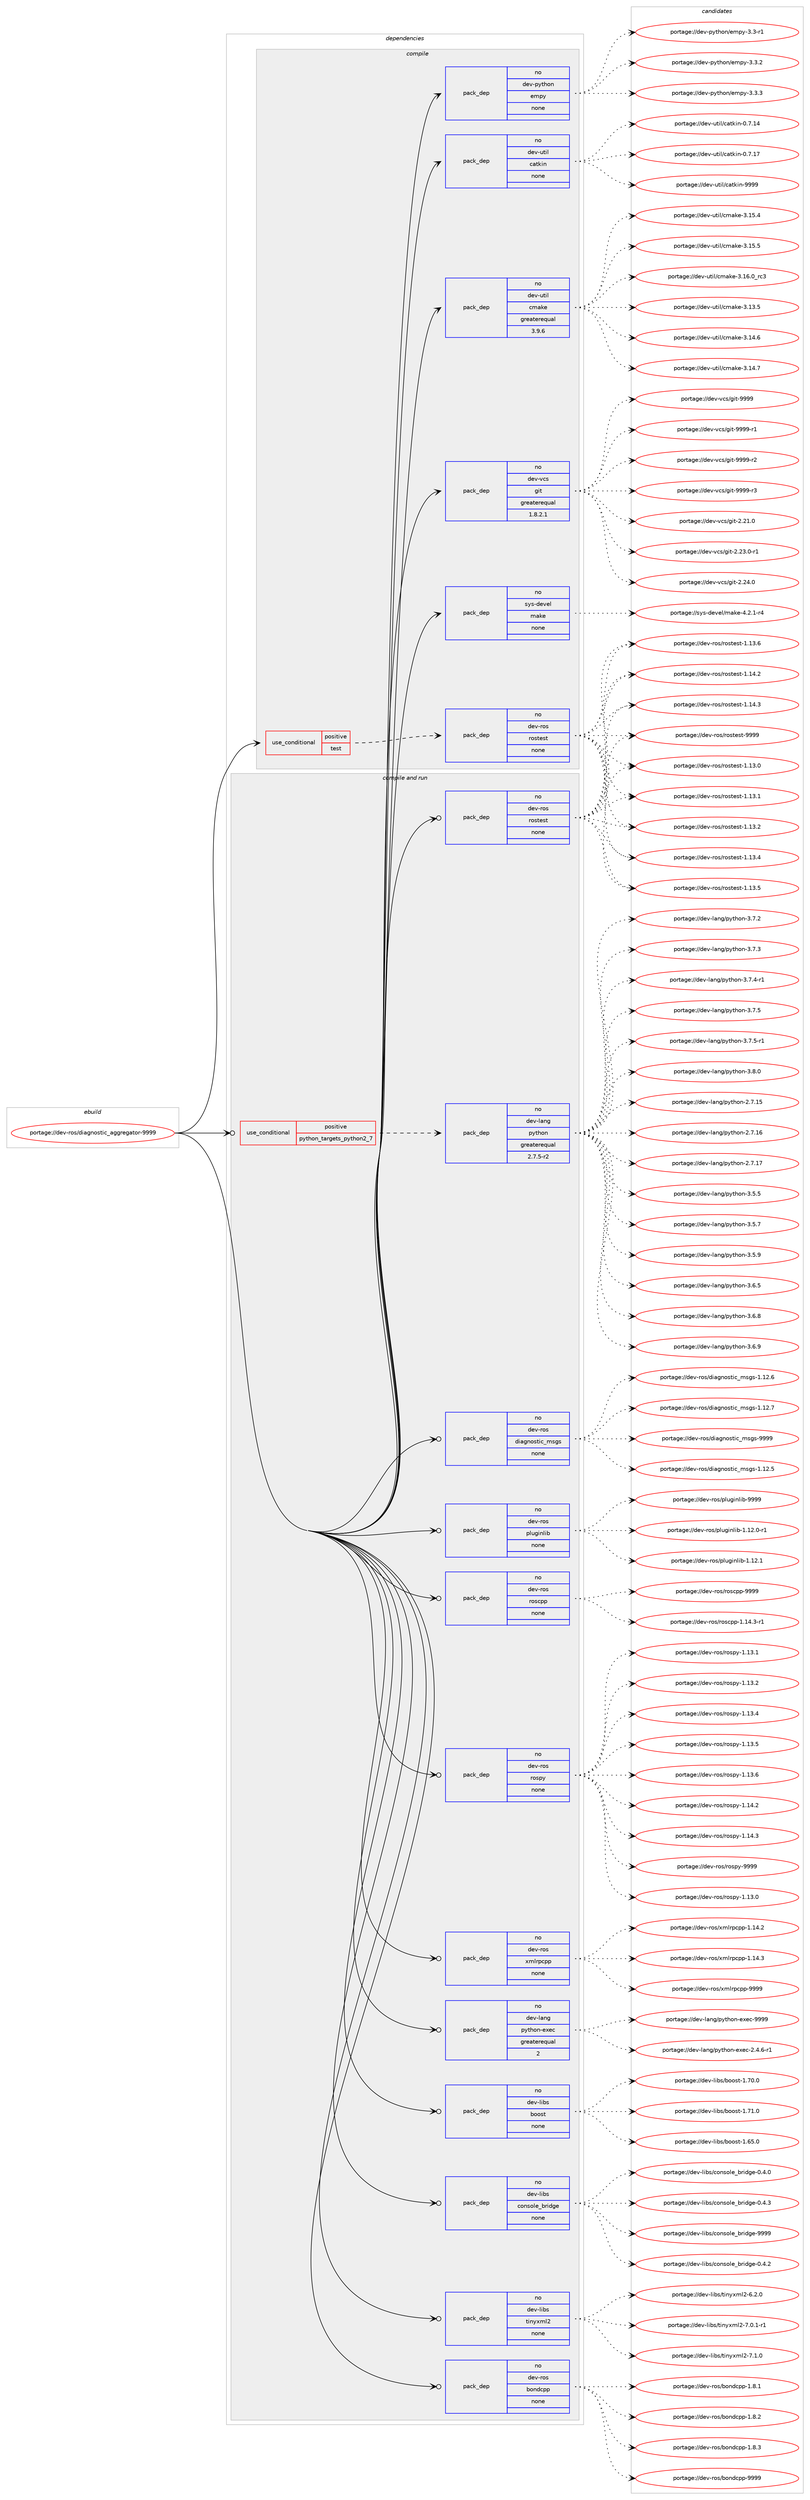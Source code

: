 digraph prolog {

# *************
# Graph options
# *************

newrank=true;
concentrate=true;
compound=true;
graph [rankdir=LR,fontname=Helvetica,fontsize=10,ranksep=1.5];#, ranksep=2.5, nodesep=0.2];
edge  [arrowhead=vee];
node  [fontname=Helvetica,fontsize=10];

# **********
# The ebuild
# **********

subgraph cluster_leftcol {
color=gray;
rank=same;
label=<<i>ebuild</i>>;
id [label="portage://dev-ros/diagnostic_aggregator-9999", color=red, width=4, href="../dev-ros/diagnostic_aggregator-9999.svg"];
}

# ****************
# The dependencies
# ****************

subgraph cluster_midcol {
color=gray;
label=<<i>dependencies</i>>;
subgraph cluster_compile {
fillcolor="#eeeeee";
style=filled;
label=<<i>compile</i>>;
subgraph cond42351 {
dependency185872 [label=<<TABLE BORDER="0" CELLBORDER="1" CELLSPACING="0" CELLPADDING="4"><TR><TD ROWSPAN="3" CELLPADDING="10">use_conditional</TD></TR><TR><TD>positive</TD></TR><TR><TD>test</TD></TR></TABLE>>, shape=none, color=red];
subgraph pack140095 {
dependency185873 [label=<<TABLE BORDER="0" CELLBORDER="1" CELLSPACING="0" CELLPADDING="4" WIDTH="220"><TR><TD ROWSPAN="6" CELLPADDING="30">pack_dep</TD></TR><TR><TD WIDTH="110">no</TD></TR><TR><TD>dev-ros</TD></TR><TR><TD>rostest</TD></TR><TR><TD>none</TD></TR><TR><TD></TD></TR></TABLE>>, shape=none, color=blue];
}
dependency185872:e -> dependency185873:w [weight=20,style="dashed",arrowhead="vee"];
}
id:e -> dependency185872:w [weight=20,style="solid",arrowhead="vee"];
subgraph pack140096 {
dependency185874 [label=<<TABLE BORDER="0" CELLBORDER="1" CELLSPACING="0" CELLPADDING="4" WIDTH="220"><TR><TD ROWSPAN="6" CELLPADDING="30">pack_dep</TD></TR><TR><TD WIDTH="110">no</TD></TR><TR><TD>dev-python</TD></TR><TR><TD>empy</TD></TR><TR><TD>none</TD></TR><TR><TD></TD></TR></TABLE>>, shape=none, color=blue];
}
id:e -> dependency185874:w [weight=20,style="solid",arrowhead="vee"];
subgraph pack140097 {
dependency185875 [label=<<TABLE BORDER="0" CELLBORDER="1" CELLSPACING="0" CELLPADDING="4" WIDTH="220"><TR><TD ROWSPAN="6" CELLPADDING="30">pack_dep</TD></TR><TR><TD WIDTH="110">no</TD></TR><TR><TD>dev-util</TD></TR><TR><TD>catkin</TD></TR><TR><TD>none</TD></TR><TR><TD></TD></TR></TABLE>>, shape=none, color=blue];
}
id:e -> dependency185875:w [weight=20,style="solid",arrowhead="vee"];
subgraph pack140098 {
dependency185876 [label=<<TABLE BORDER="0" CELLBORDER="1" CELLSPACING="0" CELLPADDING="4" WIDTH="220"><TR><TD ROWSPAN="6" CELLPADDING="30">pack_dep</TD></TR><TR><TD WIDTH="110">no</TD></TR><TR><TD>dev-util</TD></TR><TR><TD>cmake</TD></TR><TR><TD>greaterequal</TD></TR><TR><TD>3.9.6</TD></TR></TABLE>>, shape=none, color=blue];
}
id:e -> dependency185876:w [weight=20,style="solid",arrowhead="vee"];
subgraph pack140099 {
dependency185877 [label=<<TABLE BORDER="0" CELLBORDER="1" CELLSPACING="0" CELLPADDING="4" WIDTH="220"><TR><TD ROWSPAN="6" CELLPADDING="30">pack_dep</TD></TR><TR><TD WIDTH="110">no</TD></TR><TR><TD>dev-vcs</TD></TR><TR><TD>git</TD></TR><TR><TD>greaterequal</TD></TR><TR><TD>1.8.2.1</TD></TR></TABLE>>, shape=none, color=blue];
}
id:e -> dependency185877:w [weight=20,style="solid",arrowhead="vee"];
subgraph pack140100 {
dependency185878 [label=<<TABLE BORDER="0" CELLBORDER="1" CELLSPACING="0" CELLPADDING="4" WIDTH="220"><TR><TD ROWSPAN="6" CELLPADDING="30">pack_dep</TD></TR><TR><TD WIDTH="110">no</TD></TR><TR><TD>sys-devel</TD></TR><TR><TD>make</TD></TR><TR><TD>none</TD></TR><TR><TD></TD></TR></TABLE>>, shape=none, color=blue];
}
id:e -> dependency185878:w [weight=20,style="solid",arrowhead="vee"];
}
subgraph cluster_compileandrun {
fillcolor="#eeeeee";
style=filled;
label=<<i>compile and run</i>>;
subgraph cond42352 {
dependency185879 [label=<<TABLE BORDER="0" CELLBORDER="1" CELLSPACING="0" CELLPADDING="4"><TR><TD ROWSPAN="3" CELLPADDING="10">use_conditional</TD></TR><TR><TD>positive</TD></TR><TR><TD>python_targets_python2_7</TD></TR></TABLE>>, shape=none, color=red];
subgraph pack140101 {
dependency185880 [label=<<TABLE BORDER="0" CELLBORDER="1" CELLSPACING="0" CELLPADDING="4" WIDTH="220"><TR><TD ROWSPAN="6" CELLPADDING="30">pack_dep</TD></TR><TR><TD WIDTH="110">no</TD></TR><TR><TD>dev-lang</TD></TR><TR><TD>python</TD></TR><TR><TD>greaterequal</TD></TR><TR><TD>2.7.5-r2</TD></TR></TABLE>>, shape=none, color=blue];
}
dependency185879:e -> dependency185880:w [weight=20,style="dashed",arrowhead="vee"];
}
id:e -> dependency185879:w [weight=20,style="solid",arrowhead="odotvee"];
subgraph pack140102 {
dependency185881 [label=<<TABLE BORDER="0" CELLBORDER="1" CELLSPACING="0" CELLPADDING="4" WIDTH="220"><TR><TD ROWSPAN="6" CELLPADDING="30">pack_dep</TD></TR><TR><TD WIDTH="110">no</TD></TR><TR><TD>dev-lang</TD></TR><TR><TD>python-exec</TD></TR><TR><TD>greaterequal</TD></TR><TR><TD>2</TD></TR></TABLE>>, shape=none, color=blue];
}
id:e -> dependency185881:w [weight=20,style="solid",arrowhead="odotvee"];
subgraph pack140103 {
dependency185882 [label=<<TABLE BORDER="0" CELLBORDER="1" CELLSPACING="0" CELLPADDING="4" WIDTH="220"><TR><TD ROWSPAN="6" CELLPADDING="30">pack_dep</TD></TR><TR><TD WIDTH="110">no</TD></TR><TR><TD>dev-libs</TD></TR><TR><TD>boost</TD></TR><TR><TD>none</TD></TR><TR><TD></TD></TR></TABLE>>, shape=none, color=blue];
}
id:e -> dependency185882:w [weight=20,style="solid",arrowhead="odotvee"];
subgraph pack140104 {
dependency185883 [label=<<TABLE BORDER="0" CELLBORDER="1" CELLSPACING="0" CELLPADDING="4" WIDTH="220"><TR><TD ROWSPAN="6" CELLPADDING="30">pack_dep</TD></TR><TR><TD WIDTH="110">no</TD></TR><TR><TD>dev-libs</TD></TR><TR><TD>console_bridge</TD></TR><TR><TD>none</TD></TR><TR><TD></TD></TR></TABLE>>, shape=none, color=blue];
}
id:e -> dependency185883:w [weight=20,style="solid",arrowhead="odotvee"];
subgraph pack140105 {
dependency185884 [label=<<TABLE BORDER="0" CELLBORDER="1" CELLSPACING="0" CELLPADDING="4" WIDTH="220"><TR><TD ROWSPAN="6" CELLPADDING="30">pack_dep</TD></TR><TR><TD WIDTH="110">no</TD></TR><TR><TD>dev-libs</TD></TR><TR><TD>tinyxml2</TD></TR><TR><TD>none</TD></TR><TR><TD></TD></TR></TABLE>>, shape=none, color=blue];
}
id:e -> dependency185884:w [weight=20,style="solid",arrowhead="odotvee"];
subgraph pack140106 {
dependency185885 [label=<<TABLE BORDER="0" CELLBORDER="1" CELLSPACING="0" CELLPADDING="4" WIDTH="220"><TR><TD ROWSPAN="6" CELLPADDING="30">pack_dep</TD></TR><TR><TD WIDTH="110">no</TD></TR><TR><TD>dev-ros</TD></TR><TR><TD>bondcpp</TD></TR><TR><TD>none</TD></TR><TR><TD></TD></TR></TABLE>>, shape=none, color=blue];
}
id:e -> dependency185885:w [weight=20,style="solid",arrowhead="odotvee"];
subgraph pack140107 {
dependency185886 [label=<<TABLE BORDER="0" CELLBORDER="1" CELLSPACING="0" CELLPADDING="4" WIDTH="220"><TR><TD ROWSPAN="6" CELLPADDING="30">pack_dep</TD></TR><TR><TD WIDTH="110">no</TD></TR><TR><TD>dev-ros</TD></TR><TR><TD>diagnostic_msgs</TD></TR><TR><TD>none</TD></TR><TR><TD></TD></TR></TABLE>>, shape=none, color=blue];
}
id:e -> dependency185886:w [weight=20,style="solid",arrowhead="odotvee"];
subgraph pack140108 {
dependency185887 [label=<<TABLE BORDER="0" CELLBORDER="1" CELLSPACING="0" CELLPADDING="4" WIDTH="220"><TR><TD ROWSPAN="6" CELLPADDING="30">pack_dep</TD></TR><TR><TD WIDTH="110">no</TD></TR><TR><TD>dev-ros</TD></TR><TR><TD>pluginlib</TD></TR><TR><TD>none</TD></TR><TR><TD></TD></TR></TABLE>>, shape=none, color=blue];
}
id:e -> dependency185887:w [weight=20,style="solid",arrowhead="odotvee"];
subgraph pack140109 {
dependency185888 [label=<<TABLE BORDER="0" CELLBORDER="1" CELLSPACING="0" CELLPADDING="4" WIDTH="220"><TR><TD ROWSPAN="6" CELLPADDING="30">pack_dep</TD></TR><TR><TD WIDTH="110">no</TD></TR><TR><TD>dev-ros</TD></TR><TR><TD>roscpp</TD></TR><TR><TD>none</TD></TR><TR><TD></TD></TR></TABLE>>, shape=none, color=blue];
}
id:e -> dependency185888:w [weight=20,style="solid",arrowhead="odotvee"];
subgraph pack140110 {
dependency185889 [label=<<TABLE BORDER="0" CELLBORDER="1" CELLSPACING="0" CELLPADDING="4" WIDTH="220"><TR><TD ROWSPAN="6" CELLPADDING="30">pack_dep</TD></TR><TR><TD WIDTH="110">no</TD></TR><TR><TD>dev-ros</TD></TR><TR><TD>rospy</TD></TR><TR><TD>none</TD></TR><TR><TD></TD></TR></TABLE>>, shape=none, color=blue];
}
id:e -> dependency185889:w [weight=20,style="solid",arrowhead="odotvee"];
subgraph pack140111 {
dependency185890 [label=<<TABLE BORDER="0" CELLBORDER="1" CELLSPACING="0" CELLPADDING="4" WIDTH="220"><TR><TD ROWSPAN="6" CELLPADDING="30">pack_dep</TD></TR><TR><TD WIDTH="110">no</TD></TR><TR><TD>dev-ros</TD></TR><TR><TD>rostest</TD></TR><TR><TD>none</TD></TR><TR><TD></TD></TR></TABLE>>, shape=none, color=blue];
}
id:e -> dependency185890:w [weight=20,style="solid",arrowhead="odotvee"];
subgraph pack140112 {
dependency185891 [label=<<TABLE BORDER="0" CELLBORDER="1" CELLSPACING="0" CELLPADDING="4" WIDTH="220"><TR><TD ROWSPAN="6" CELLPADDING="30">pack_dep</TD></TR><TR><TD WIDTH="110">no</TD></TR><TR><TD>dev-ros</TD></TR><TR><TD>xmlrpcpp</TD></TR><TR><TD>none</TD></TR><TR><TD></TD></TR></TABLE>>, shape=none, color=blue];
}
id:e -> dependency185891:w [weight=20,style="solid",arrowhead="odotvee"];
}
subgraph cluster_run {
fillcolor="#eeeeee";
style=filled;
label=<<i>run</i>>;
}
}

# **************
# The candidates
# **************

subgraph cluster_choices {
rank=same;
color=gray;
label=<<i>candidates</i>>;

subgraph choice140095 {
color=black;
nodesep=1;
choiceportage100101118451141111154711411111511610111511645494649514648 [label="portage://dev-ros/rostest-1.13.0", color=red, width=4,href="../dev-ros/rostest-1.13.0.svg"];
choiceportage100101118451141111154711411111511610111511645494649514649 [label="portage://dev-ros/rostest-1.13.1", color=red, width=4,href="../dev-ros/rostest-1.13.1.svg"];
choiceportage100101118451141111154711411111511610111511645494649514650 [label="portage://dev-ros/rostest-1.13.2", color=red, width=4,href="../dev-ros/rostest-1.13.2.svg"];
choiceportage100101118451141111154711411111511610111511645494649514652 [label="portage://dev-ros/rostest-1.13.4", color=red, width=4,href="../dev-ros/rostest-1.13.4.svg"];
choiceportage100101118451141111154711411111511610111511645494649514653 [label="portage://dev-ros/rostest-1.13.5", color=red, width=4,href="../dev-ros/rostest-1.13.5.svg"];
choiceportage100101118451141111154711411111511610111511645494649514654 [label="portage://dev-ros/rostest-1.13.6", color=red, width=4,href="../dev-ros/rostest-1.13.6.svg"];
choiceportage100101118451141111154711411111511610111511645494649524650 [label="portage://dev-ros/rostest-1.14.2", color=red, width=4,href="../dev-ros/rostest-1.14.2.svg"];
choiceportage100101118451141111154711411111511610111511645494649524651 [label="portage://dev-ros/rostest-1.14.3", color=red, width=4,href="../dev-ros/rostest-1.14.3.svg"];
choiceportage10010111845114111115471141111151161011151164557575757 [label="portage://dev-ros/rostest-9999", color=red, width=4,href="../dev-ros/rostest-9999.svg"];
dependency185873:e -> choiceportage100101118451141111154711411111511610111511645494649514648:w [style=dotted,weight="100"];
dependency185873:e -> choiceportage100101118451141111154711411111511610111511645494649514649:w [style=dotted,weight="100"];
dependency185873:e -> choiceportage100101118451141111154711411111511610111511645494649514650:w [style=dotted,weight="100"];
dependency185873:e -> choiceportage100101118451141111154711411111511610111511645494649514652:w [style=dotted,weight="100"];
dependency185873:e -> choiceportage100101118451141111154711411111511610111511645494649514653:w [style=dotted,weight="100"];
dependency185873:e -> choiceportage100101118451141111154711411111511610111511645494649514654:w [style=dotted,weight="100"];
dependency185873:e -> choiceportage100101118451141111154711411111511610111511645494649524650:w [style=dotted,weight="100"];
dependency185873:e -> choiceportage100101118451141111154711411111511610111511645494649524651:w [style=dotted,weight="100"];
dependency185873:e -> choiceportage10010111845114111115471141111151161011151164557575757:w [style=dotted,weight="100"];
}
subgraph choice140096 {
color=black;
nodesep=1;
choiceportage1001011184511212111610411111047101109112121455146514511449 [label="portage://dev-python/empy-3.3-r1", color=red, width=4,href="../dev-python/empy-3.3-r1.svg"];
choiceportage1001011184511212111610411111047101109112121455146514650 [label="portage://dev-python/empy-3.3.2", color=red, width=4,href="../dev-python/empy-3.3.2.svg"];
choiceportage1001011184511212111610411111047101109112121455146514651 [label="portage://dev-python/empy-3.3.3", color=red, width=4,href="../dev-python/empy-3.3.3.svg"];
dependency185874:e -> choiceportage1001011184511212111610411111047101109112121455146514511449:w [style=dotted,weight="100"];
dependency185874:e -> choiceportage1001011184511212111610411111047101109112121455146514650:w [style=dotted,weight="100"];
dependency185874:e -> choiceportage1001011184511212111610411111047101109112121455146514651:w [style=dotted,weight="100"];
}
subgraph choice140097 {
color=black;
nodesep=1;
choiceportage1001011184511711610510847999711610710511045484655464952 [label="portage://dev-util/catkin-0.7.14", color=red, width=4,href="../dev-util/catkin-0.7.14.svg"];
choiceportage1001011184511711610510847999711610710511045484655464955 [label="portage://dev-util/catkin-0.7.17", color=red, width=4,href="../dev-util/catkin-0.7.17.svg"];
choiceportage100101118451171161051084799971161071051104557575757 [label="portage://dev-util/catkin-9999", color=red, width=4,href="../dev-util/catkin-9999.svg"];
dependency185875:e -> choiceportage1001011184511711610510847999711610710511045484655464952:w [style=dotted,weight="100"];
dependency185875:e -> choiceportage1001011184511711610510847999711610710511045484655464955:w [style=dotted,weight="100"];
dependency185875:e -> choiceportage100101118451171161051084799971161071051104557575757:w [style=dotted,weight="100"];
}
subgraph choice140098 {
color=black;
nodesep=1;
choiceportage1001011184511711610510847991099710710145514649514653 [label="portage://dev-util/cmake-3.13.5", color=red, width=4,href="../dev-util/cmake-3.13.5.svg"];
choiceportage1001011184511711610510847991099710710145514649524654 [label="portage://dev-util/cmake-3.14.6", color=red, width=4,href="../dev-util/cmake-3.14.6.svg"];
choiceportage1001011184511711610510847991099710710145514649524655 [label="portage://dev-util/cmake-3.14.7", color=red, width=4,href="../dev-util/cmake-3.14.7.svg"];
choiceportage1001011184511711610510847991099710710145514649534652 [label="portage://dev-util/cmake-3.15.4", color=red, width=4,href="../dev-util/cmake-3.15.4.svg"];
choiceportage1001011184511711610510847991099710710145514649534653 [label="portage://dev-util/cmake-3.15.5", color=red, width=4,href="../dev-util/cmake-3.15.5.svg"];
choiceportage1001011184511711610510847991099710710145514649544648951149951 [label="portage://dev-util/cmake-3.16.0_rc3", color=red, width=4,href="../dev-util/cmake-3.16.0_rc3.svg"];
dependency185876:e -> choiceportage1001011184511711610510847991099710710145514649514653:w [style=dotted,weight="100"];
dependency185876:e -> choiceportage1001011184511711610510847991099710710145514649524654:w [style=dotted,weight="100"];
dependency185876:e -> choiceportage1001011184511711610510847991099710710145514649524655:w [style=dotted,weight="100"];
dependency185876:e -> choiceportage1001011184511711610510847991099710710145514649534652:w [style=dotted,weight="100"];
dependency185876:e -> choiceportage1001011184511711610510847991099710710145514649534653:w [style=dotted,weight="100"];
dependency185876:e -> choiceportage1001011184511711610510847991099710710145514649544648951149951:w [style=dotted,weight="100"];
}
subgraph choice140099 {
color=black;
nodesep=1;
choiceportage10010111845118991154710310511645504650494648 [label="portage://dev-vcs/git-2.21.0", color=red, width=4,href="../dev-vcs/git-2.21.0.svg"];
choiceportage100101118451189911547103105116455046505146484511449 [label="portage://dev-vcs/git-2.23.0-r1", color=red, width=4,href="../dev-vcs/git-2.23.0-r1.svg"];
choiceportage10010111845118991154710310511645504650524648 [label="portage://dev-vcs/git-2.24.0", color=red, width=4,href="../dev-vcs/git-2.24.0.svg"];
choiceportage1001011184511899115471031051164557575757 [label="portage://dev-vcs/git-9999", color=red, width=4,href="../dev-vcs/git-9999.svg"];
choiceportage10010111845118991154710310511645575757574511449 [label="portage://dev-vcs/git-9999-r1", color=red, width=4,href="../dev-vcs/git-9999-r1.svg"];
choiceportage10010111845118991154710310511645575757574511450 [label="portage://dev-vcs/git-9999-r2", color=red, width=4,href="../dev-vcs/git-9999-r2.svg"];
choiceportage10010111845118991154710310511645575757574511451 [label="portage://dev-vcs/git-9999-r3", color=red, width=4,href="../dev-vcs/git-9999-r3.svg"];
dependency185877:e -> choiceportage10010111845118991154710310511645504650494648:w [style=dotted,weight="100"];
dependency185877:e -> choiceportage100101118451189911547103105116455046505146484511449:w [style=dotted,weight="100"];
dependency185877:e -> choiceportage10010111845118991154710310511645504650524648:w [style=dotted,weight="100"];
dependency185877:e -> choiceportage1001011184511899115471031051164557575757:w [style=dotted,weight="100"];
dependency185877:e -> choiceportage10010111845118991154710310511645575757574511449:w [style=dotted,weight="100"];
dependency185877:e -> choiceportage10010111845118991154710310511645575757574511450:w [style=dotted,weight="100"];
dependency185877:e -> choiceportage10010111845118991154710310511645575757574511451:w [style=dotted,weight="100"];
}
subgraph choice140100 {
color=black;
nodesep=1;
choiceportage1151211154510010111810110847109971071014552465046494511452 [label="portage://sys-devel/make-4.2.1-r4", color=red, width=4,href="../sys-devel/make-4.2.1-r4.svg"];
dependency185878:e -> choiceportage1151211154510010111810110847109971071014552465046494511452:w [style=dotted,weight="100"];
}
subgraph choice140101 {
color=black;
nodesep=1;
choiceportage10010111845108971101034711212111610411111045504655464953 [label="portage://dev-lang/python-2.7.15", color=red, width=4,href="../dev-lang/python-2.7.15.svg"];
choiceportage10010111845108971101034711212111610411111045504655464954 [label="portage://dev-lang/python-2.7.16", color=red, width=4,href="../dev-lang/python-2.7.16.svg"];
choiceportage10010111845108971101034711212111610411111045504655464955 [label="portage://dev-lang/python-2.7.17", color=red, width=4,href="../dev-lang/python-2.7.17.svg"];
choiceportage100101118451089711010347112121116104111110455146534653 [label="portage://dev-lang/python-3.5.5", color=red, width=4,href="../dev-lang/python-3.5.5.svg"];
choiceportage100101118451089711010347112121116104111110455146534655 [label="portage://dev-lang/python-3.5.7", color=red, width=4,href="../dev-lang/python-3.5.7.svg"];
choiceportage100101118451089711010347112121116104111110455146534657 [label="portage://dev-lang/python-3.5.9", color=red, width=4,href="../dev-lang/python-3.5.9.svg"];
choiceportage100101118451089711010347112121116104111110455146544653 [label="portage://dev-lang/python-3.6.5", color=red, width=4,href="../dev-lang/python-3.6.5.svg"];
choiceportage100101118451089711010347112121116104111110455146544656 [label="portage://dev-lang/python-3.6.8", color=red, width=4,href="../dev-lang/python-3.6.8.svg"];
choiceportage100101118451089711010347112121116104111110455146544657 [label="portage://dev-lang/python-3.6.9", color=red, width=4,href="../dev-lang/python-3.6.9.svg"];
choiceportage100101118451089711010347112121116104111110455146554650 [label="portage://dev-lang/python-3.7.2", color=red, width=4,href="../dev-lang/python-3.7.2.svg"];
choiceportage100101118451089711010347112121116104111110455146554651 [label="portage://dev-lang/python-3.7.3", color=red, width=4,href="../dev-lang/python-3.7.3.svg"];
choiceportage1001011184510897110103471121211161041111104551465546524511449 [label="portage://dev-lang/python-3.7.4-r1", color=red, width=4,href="../dev-lang/python-3.7.4-r1.svg"];
choiceportage100101118451089711010347112121116104111110455146554653 [label="portage://dev-lang/python-3.7.5", color=red, width=4,href="../dev-lang/python-3.7.5.svg"];
choiceportage1001011184510897110103471121211161041111104551465546534511449 [label="portage://dev-lang/python-3.7.5-r1", color=red, width=4,href="../dev-lang/python-3.7.5-r1.svg"];
choiceportage100101118451089711010347112121116104111110455146564648 [label="portage://dev-lang/python-3.8.0", color=red, width=4,href="../dev-lang/python-3.8.0.svg"];
dependency185880:e -> choiceportage10010111845108971101034711212111610411111045504655464953:w [style=dotted,weight="100"];
dependency185880:e -> choiceportage10010111845108971101034711212111610411111045504655464954:w [style=dotted,weight="100"];
dependency185880:e -> choiceportage10010111845108971101034711212111610411111045504655464955:w [style=dotted,weight="100"];
dependency185880:e -> choiceportage100101118451089711010347112121116104111110455146534653:w [style=dotted,weight="100"];
dependency185880:e -> choiceportage100101118451089711010347112121116104111110455146534655:w [style=dotted,weight="100"];
dependency185880:e -> choiceportage100101118451089711010347112121116104111110455146534657:w [style=dotted,weight="100"];
dependency185880:e -> choiceportage100101118451089711010347112121116104111110455146544653:w [style=dotted,weight="100"];
dependency185880:e -> choiceportage100101118451089711010347112121116104111110455146544656:w [style=dotted,weight="100"];
dependency185880:e -> choiceportage100101118451089711010347112121116104111110455146544657:w [style=dotted,weight="100"];
dependency185880:e -> choiceportage100101118451089711010347112121116104111110455146554650:w [style=dotted,weight="100"];
dependency185880:e -> choiceportage100101118451089711010347112121116104111110455146554651:w [style=dotted,weight="100"];
dependency185880:e -> choiceportage1001011184510897110103471121211161041111104551465546524511449:w [style=dotted,weight="100"];
dependency185880:e -> choiceportage100101118451089711010347112121116104111110455146554653:w [style=dotted,weight="100"];
dependency185880:e -> choiceportage1001011184510897110103471121211161041111104551465546534511449:w [style=dotted,weight="100"];
dependency185880:e -> choiceportage100101118451089711010347112121116104111110455146564648:w [style=dotted,weight="100"];
}
subgraph choice140102 {
color=black;
nodesep=1;
choiceportage10010111845108971101034711212111610411111045101120101994550465246544511449 [label="portage://dev-lang/python-exec-2.4.6-r1", color=red, width=4,href="../dev-lang/python-exec-2.4.6-r1.svg"];
choiceportage10010111845108971101034711212111610411111045101120101994557575757 [label="portage://dev-lang/python-exec-9999", color=red, width=4,href="../dev-lang/python-exec-9999.svg"];
dependency185881:e -> choiceportage10010111845108971101034711212111610411111045101120101994550465246544511449:w [style=dotted,weight="100"];
dependency185881:e -> choiceportage10010111845108971101034711212111610411111045101120101994557575757:w [style=dotted,weight="100"];
}
subgraph choice140103 {
color=black;
nodesep=1;
choiceportage1001011184510810598115479811111111511645494654534648 [label="portage://dev-libs/boost-1.65.0", color=red, width=4,href="../dev-libs/boost-1.65.0.svg"];
choiceportage1001011184510810598115479811111111511645494655484648 [label="portage://dev-libs/boost-1.70.0", color=red, width=4,href="../dev-libs/boost-1.70.0.svg"];
choiceportage1001011184510810598115479811111111511645494655494648 [label="portage://dev-libs/boost-1.71.0", color=red, width=4,href="../dev-libs/boost-1.71.0.svg"];
dependency185882:e -> choiceportage1001011184510810598115479811111111511645494654534648:w [style=dotted,weight="100"];
dependency185882:e -> choiceportage1001011184510810598115479811111111511645494655484648:w [style=dotted,weight="100"];
dependency185882:e -> choiceportage1001011184510810598115479811111111511645494655494648:w [style=dotted,weight="100"];
}
subgraph choice140104 {
color=black;
nodesep=1;
choiceportage100101118451081059811547991111101151111081019598114105100103101454846524648 [label="portage://dev-libs/console_bridge-0.4.0", color=red, width=4,href="../dev-libs/console_bridge-0.4.0.svg"];
choiceportage100101118451081059811547991111101151111081019598114105100103101454846524650 [label="portage://dev-libs/console_bridge-0.4.2", color=red, width=4,href="../dev-libs/console_bridge-0.4.2.svg"];
choiceportage100101118451081059811547991111101151111081019598114105100103101454846524651 [label="portage://dev-libs/console_bridge-0.4.3", color=red, width=4,href="../dev-libs/console_bridge-0.4.3.svg"];
choiceportage1001011184510810598115479911111011511110810195981141051001031014557575757 [label="portage://dev-libs/console_bridge-9999", color=red, width=4,href="../dev-libs/console_bridge-9999.svg"];
dependency185883:e -> choiceportage100101118451081059811547991111101151111081019598114105100103101454846524648:w [style=dotted,weight="100"];
dependency185883:e -> choiceportage100101118451081059811547991111101151111081019598114105100103101454846524650:w [style=dotted,weight="100"];
dependency185883:e -> choiceportage100101118451081059811547991111101151111081019598114105100103101454846524651:w [style=dotted,weight="100"];
dependency185883:e -> choiceportage1001011184510810598115479911111011511110810195981141051001031014557575757:w [style=dotted,weight="100"];
}
subgraph choice140105 {
color=black;
nodesep=1;
choiceportage10010111845108105981154711610511012112010910850455446504648 [label="portage://dev-libs/tinyxml2-6.2.0", color=red, width=4,href="../dev-libs/tinyxml2-6.2.0.svg"];
choiceportage100101118451081059811547116105110121120109108504555464846494511449 [label="portage://dev-libs/tinyxml2-7.0.1-r1", color=red, width=4,href="../dev-libs/tinyxml2-7.0.1-r1.svg"];
choiceportage10010111845108105981154711610511012112010910850455546494648 [label="portage://dev-libs/tinyxml2-7.1.0", color=red, width=4,href="../dev-libs/tinyxml2-7.1.0.svg"];
dependency185884:e -> choiceportage10010111845108105981154711610511012112010910850455446504648:w [style=dotted,weight="100"];
dependency185884:e -> choiceportage100101118451081059811547116105110121120109108504555464846494511449:w [style=dotted,weight="100"];
dependency185884:e -> choiceportage10010111845108105981154711610511012112010910850455546494648:w [style=dotted,weight="100"];
}
subgraph choice140106 {
color=black;
nodesep=1;
choiceportage10010111845114111115479811111010099112112454946564649 [label="portage://dev-ros/bondcpp-1.8.1", color=red, width=4,href="../dev-ros/bondcpp-1.8.1.svg"];
choiceportage10010111845114111115479811111010099112112454946564650 [label="portage://dev-ros/bondcpp-1.8.2", color=red, width=4,href="../dev-ros/bondcpp-1.8.2.svg"];
choiceportage10010111845114111115479811111010099112112454946564651 [label="portage://dev-ros/bondcpp-1.8.3", color=red, width=4,href="../dev-ros/bondcpp-1.8.3.svg"];
choiceportage100101118451141111154798111110100991121124557575757 [label="portage://dev-ros/bondcpp-9999", color=red, width=4,href="../dev-ros/bondcpp-9999.svg"];
dependency185885:e -> choiceportage10010111845114111115479811111010099112112454946564649:w [style=dotted,weight="100"];
dependency185885:e -> choiceportage10010111845114111115479811111010099112112454946564650:w [style=dotted,weight="100"];
dependency185885:e -> choiceportage10010111845114111115479811111010099112112454946564651:w [style=dotted,weight="100"];
dependency185885:e -> choiceportage100101118451141111154798111110100991121124557575757:w [style=dotted,weight="100"];
}
subgraph choice140107 {
color=black;
nodesep=1;
choiceportage100101118451141111154710010597103110111115116105999510911510311545494649504653 [label="portage://dev-ros/diagnostic_msgs-1.12.5", color=red, width=4,href="../dev-ros/diagnostic_msgs-1.12.5.svg"];
choiceportage100101118451141111154710010597103110111115116105999510911510311545494649504654 [label="portage://dev-ros/diagnostic_msgs-1.12.6", color=red, width=4,href="../dev-ros/diagnostic_msgs-1.12.6.svg"];
choiceportage100101118451141111154710010597103110111115116105999510911510311545494649504655 [label="portage://dev-ros/diagnostic_msgs-1.12.7", color=red, width=4,href="../dev-ros/diagnostic_msgs-1.12.7.svg"];
choiceportage10010111845114111115471001059710311011111511610599951091151031154557575757 [label="portage://dev-ros/diagnostic_msgs-9999", color=red, width=4,href="../dev-ros/diagnostic_msgs-9999.svg"];
dependency185886:e -> choiceportage100101118451141111154710010597103110111115116105999510911510311545494649504653:w [style=dotted,weight="100"];
dependency185886:e -> choiceportage100101118451141111154710010597103110111115116105999510911510311545494649504654:w [style=dotted,weight="100"];
dependency185886:e -> choiceportage100101118451141111154710010597103110111115116105999510911510311545494649504655:w [style=dotted,weight="100"];
dependency185886:e -> choiceportage10010111845114111115471001059710311011111511610599951091151031154557575757:w [style=dotted,weight="100"];
}
subgraph choice140108 {
color=black;
nodesep=1;
choiceportage100101118451141111154711210811710310511010810598454946495046484511449 [label="portage://dev-ros/pluginlib-1.12.0-r1", color=red, width=4,href="../dev-ros/pluginlib-1.12.0-r1.svg"];
choiceportage10010111845114111115471121081171031051101081059845494649504649 [label="portage://dev-ros/pluginlib-1.12.1", color=red, width=4,href="../dev-ros/pluginlib-1.12.1.svg"];
choiceportage1001011184511411111547112108117103105110108105984557575757 [label="portage://dev-ros/pluginlib-9999", color=red, width=4,href="../dev-ros/pluginlib-9999.svg"];
dependency185887:e -> choiceportage100101118451141111154711210811710310511010810598454946495046484511449:w [style=dotted,weight="100"];
dependency185887:e -> choiceportage10010111845114111115471121081171031051101081059845494649504649:w [style=dotted,weight="100"];
dependency185887:e -> choiceportage1001011184511411111547112108117103105110108105984557575757:w [style=dotted,weight="100"];
}
subgraph choice140109 {
color=black;
nodesep=1;
choiceportage100101118451141111154711411111599112112454946495246514511449 [label="portage://dev-ros/roscpp-1.14.3-r1", color=red, width=4,href="../dev-ros/roscpp-1.14.3-r1.svg"];
choiceportage1001011184511411111547114111115991121124557575757 [label="portage://dev-ros/roscpp-9999", color=red, width=4,href="../dev-ros/roscpp-9999.svg"];
dependency185888:e -> choiceportage100101118451141111154711411111599112112454946495246514511449:w [style=dotted,weight="100"];
dependency185888:e -> choiceportage1001011184511411111547114111115991121124557575757:w [style=dotted,weight="100"];
}
subgraph choice140110 {
color=black;
nodesep=1;
choiceportage100101118451141111154711411111511212145494649514648 [label="portage://dev-ros/rospy-1.13.0", color=red, width=4,href="../dev-ros/rospy-1.13.0.svg"];
choiceportage100101118451141111154711411111511212145494649514649 [label="portage://dev-ros/rospy-1.13.1", color=red, width=4,href="../dev-ros/rospy-1.13.1.svg"];
choiceportage100101118451141111154711411111511212145494649514650 [label="portage://dev-ros/rospy-1.13.2", color=red, width=4,href="../dev-ros/rospy-1.13.2.svg"];
choiceportage100101118451141111154711411111511212145494649514652 [label="portage://dev-ros/rospy-1.13.4", color=red, width=4,href="../dev-ros/rospy-1.13.4.svg"];
choiceportage100101118451141111154711411111511212145494649514653 [label="portage://dev-ros/rospy-1.13.5", color=red, width=4,href="../dev-ros/rospy-1.13.5.svg"];
choiceportage100101118451141111154711411111511212145494649514654 [label="portage://dev-ros/rospy-1.13.6", color=red, width=4,href="../dev-ros/rospy-1.13.6.svg"];
choiceportage100101118451141111154711411111511212145494649524650 [label="portage://dev-ros/rospy-1.14.2", color=red, width=4,href="../dev-ros/rospy-1.14.2.svg"];
choiceportage100101118451141111154711411111511212145494649524651 [label="portage://dev-ros/rospy-1.14.3", color=red, width=4,href="../dev-ros/rospy-1.14.3.svg"];
choiceportage10010111845114111115471141111151121214557575757 [label="portage://dev-ros/rospy-9999", color=red, width=4,href="../dev-ros/rospy-9999.svg"];
dependency185889:e -> choiceportage100101118451141111154711411111511212145494649514648:w [style=dotted,weight="100"];
dependency185889:e -> choiceportage100101118451141111154711411111511212145494649514649:w [style=dotted,weight="100"];
dependency185889:e -> choiceportage100101118451141111154711411111511212145494649514650:w [style=dotted,weight="100"];
dependency185889:e -> choiceportage100101118451141111154711411111511212145494649514652:w [style=dotted,weight="100"];
dependency185889:e -> choiceportage100101118451141111154711411111511212145494649514653:w [style=dotted,weight="100"];
dependency185889:e -> choiceportage100101118451141111154711411111511212145494649514654:w [style=dotted,weight="100"];
dependency185889:e -> choiceportage100101118451141111154711411111511212145494649524650:w [style=dotted,weight="100"];
dependency185889:e -> choiceportage100101118451141111154711411111511212145494649524651:w [style=dotted,weight="100"];
dependency185889:e -> choiceportage10010111845114111115471141111151121214557575757:w [style=dotted,weight="100"];
}
subgraph choice140111 {
color=black;
nodesep=1;
choiceportage100101118451141111154711411111511610111511645494649514648 [label="portage://dev-ros/rostest-1.13.0", color=red, width=4,href="../dev-ros/rostest-1.13.0.svg"];
choiceportage100101118451141111154711411111511610111511645494649514649 [label="portage://dev-ros/rostest-1.13.1", color=red, width=4,href="../dev-ros/rostest-1.13.1.svg"];
choiceportage100101118451141111154711411111511610111511645494649514650 [label="portage://dev-ros/rostest-1.13.2", color=red, width=4,href="../dev-ros/rostest-1.13.2.svg"];
choiceportage100101118451141111154711411111511610111511645494649514652 [label="portage://dev-ros/rostest-1.13.4", color=red, width=4,href="../dev-ros/rostest-1.13.4.svg"];
choiceportage100101118451141111154711411111511610111511645494649514653 [label="portage://dev-ros/rostest-1.13.5", color=red, width=4,href="../dev-ros/rostest-1.13.5.svg"];
choiceportage100101118451141111154711411111511610111511645494649514654 [label="portage://dev-ros/rostest-1.13.6", color=red, width=4,href="../dev-ros/rostest-1.13.6.svg"];
choiceportage100101118451141111154711411111511610111511645494649524650 [label="portage://dev-ros/rostest-1.14.2", color=red, width=4,href="../dev-ros/rostest-1.14.2.svg"];
choiceportage100101118451141111154711411111511610111511645494649524651 [label="portage://dev-ros/rostest-1.14.3", color=red, width=4,href="../dev-ros/rostest-1.14.3.svg"];
choiceportage10010111845114111115471141111151161011151164557575757 [label="portage://dev-ros/rostest-9999", color=red, width=4,href="../dev-ros/rostest-9999.svg"];
dependency185890:e -> choiceportage100101118451141111154711411111511610111511645494649514648:w [style=dotted,weight="100"];
dependency185890:e -> choiceportage100101118451141111154711411111511610111511645494649514649:w [style=dotted,weight="100"];
dependency185890:e -> choiceportage100101118451141111154711411111511610111511645494649514650:w [style=dotted,weight="100"];
dependency185890:e -> choiceportage100101118451141111154711411111511610111511645494649514652:w [style=dotted,weight="100"];
dependency185890:e -> choiceportage100101118451141111154711411111511610111511645494649514653:w [style=dotted,weight="100"];
dependency185890:e -> choiceportage100101118451141111154711411111511610111511645494649514654:w [style=dotted,weight="100"];
dependency185890:e -> choiceportage100101118451141111154711411111511610111511645494649524650:w [style=dotted,weight="100"];
dependency185890:e -> choiceportage100101118451141111154711411111511610111511645494649524651:w [style=dotted,weight="100"];
dependency185890:e -> choiceportage10010111845114111115471141111151161011151164557575757:w [style=dotted,weight="100"];
}
subgraph choice140112 {
color=black;
nodesep=1;
choiceportage10010111845114111115471201091081141129911211245494649524650 [label="portage://dev-ros/xmlrpcpp-1.14.2", color=red, width=4,href="../dev-ros/xmlrpcpp-1.14.2.svg"];
choiceportage10010111845114111115471201091081141129911211245494649524651 [label="portage://dev-ros/xmlrpcpp-1.14.3", color=red, width=4,href="../dev-ros/xmlrpcpp-1.14.3.svg"];
choiceportage1001011184511411111547120109108114112991121124557575757 [label="portage://dev-ros/xmlrpcpp-9999", color=red, width=4,href="../dev-ros/xmlrpcpp-9999.svg"];
dependency185891:e -> choiceportage10010111845114111115471201091081141129911211245494649524650:w [style=dotted,weight="100"];
dependency185891:e -> choiceportage10010111845114111115471201091081141129911211245494649524651:w [style=dotted,weight="100"];
dependency185891:e -> choiceportage1001011184511411111547120109108114112991121124557575757:w [style=dotted,weight="100"];
}
}

}
